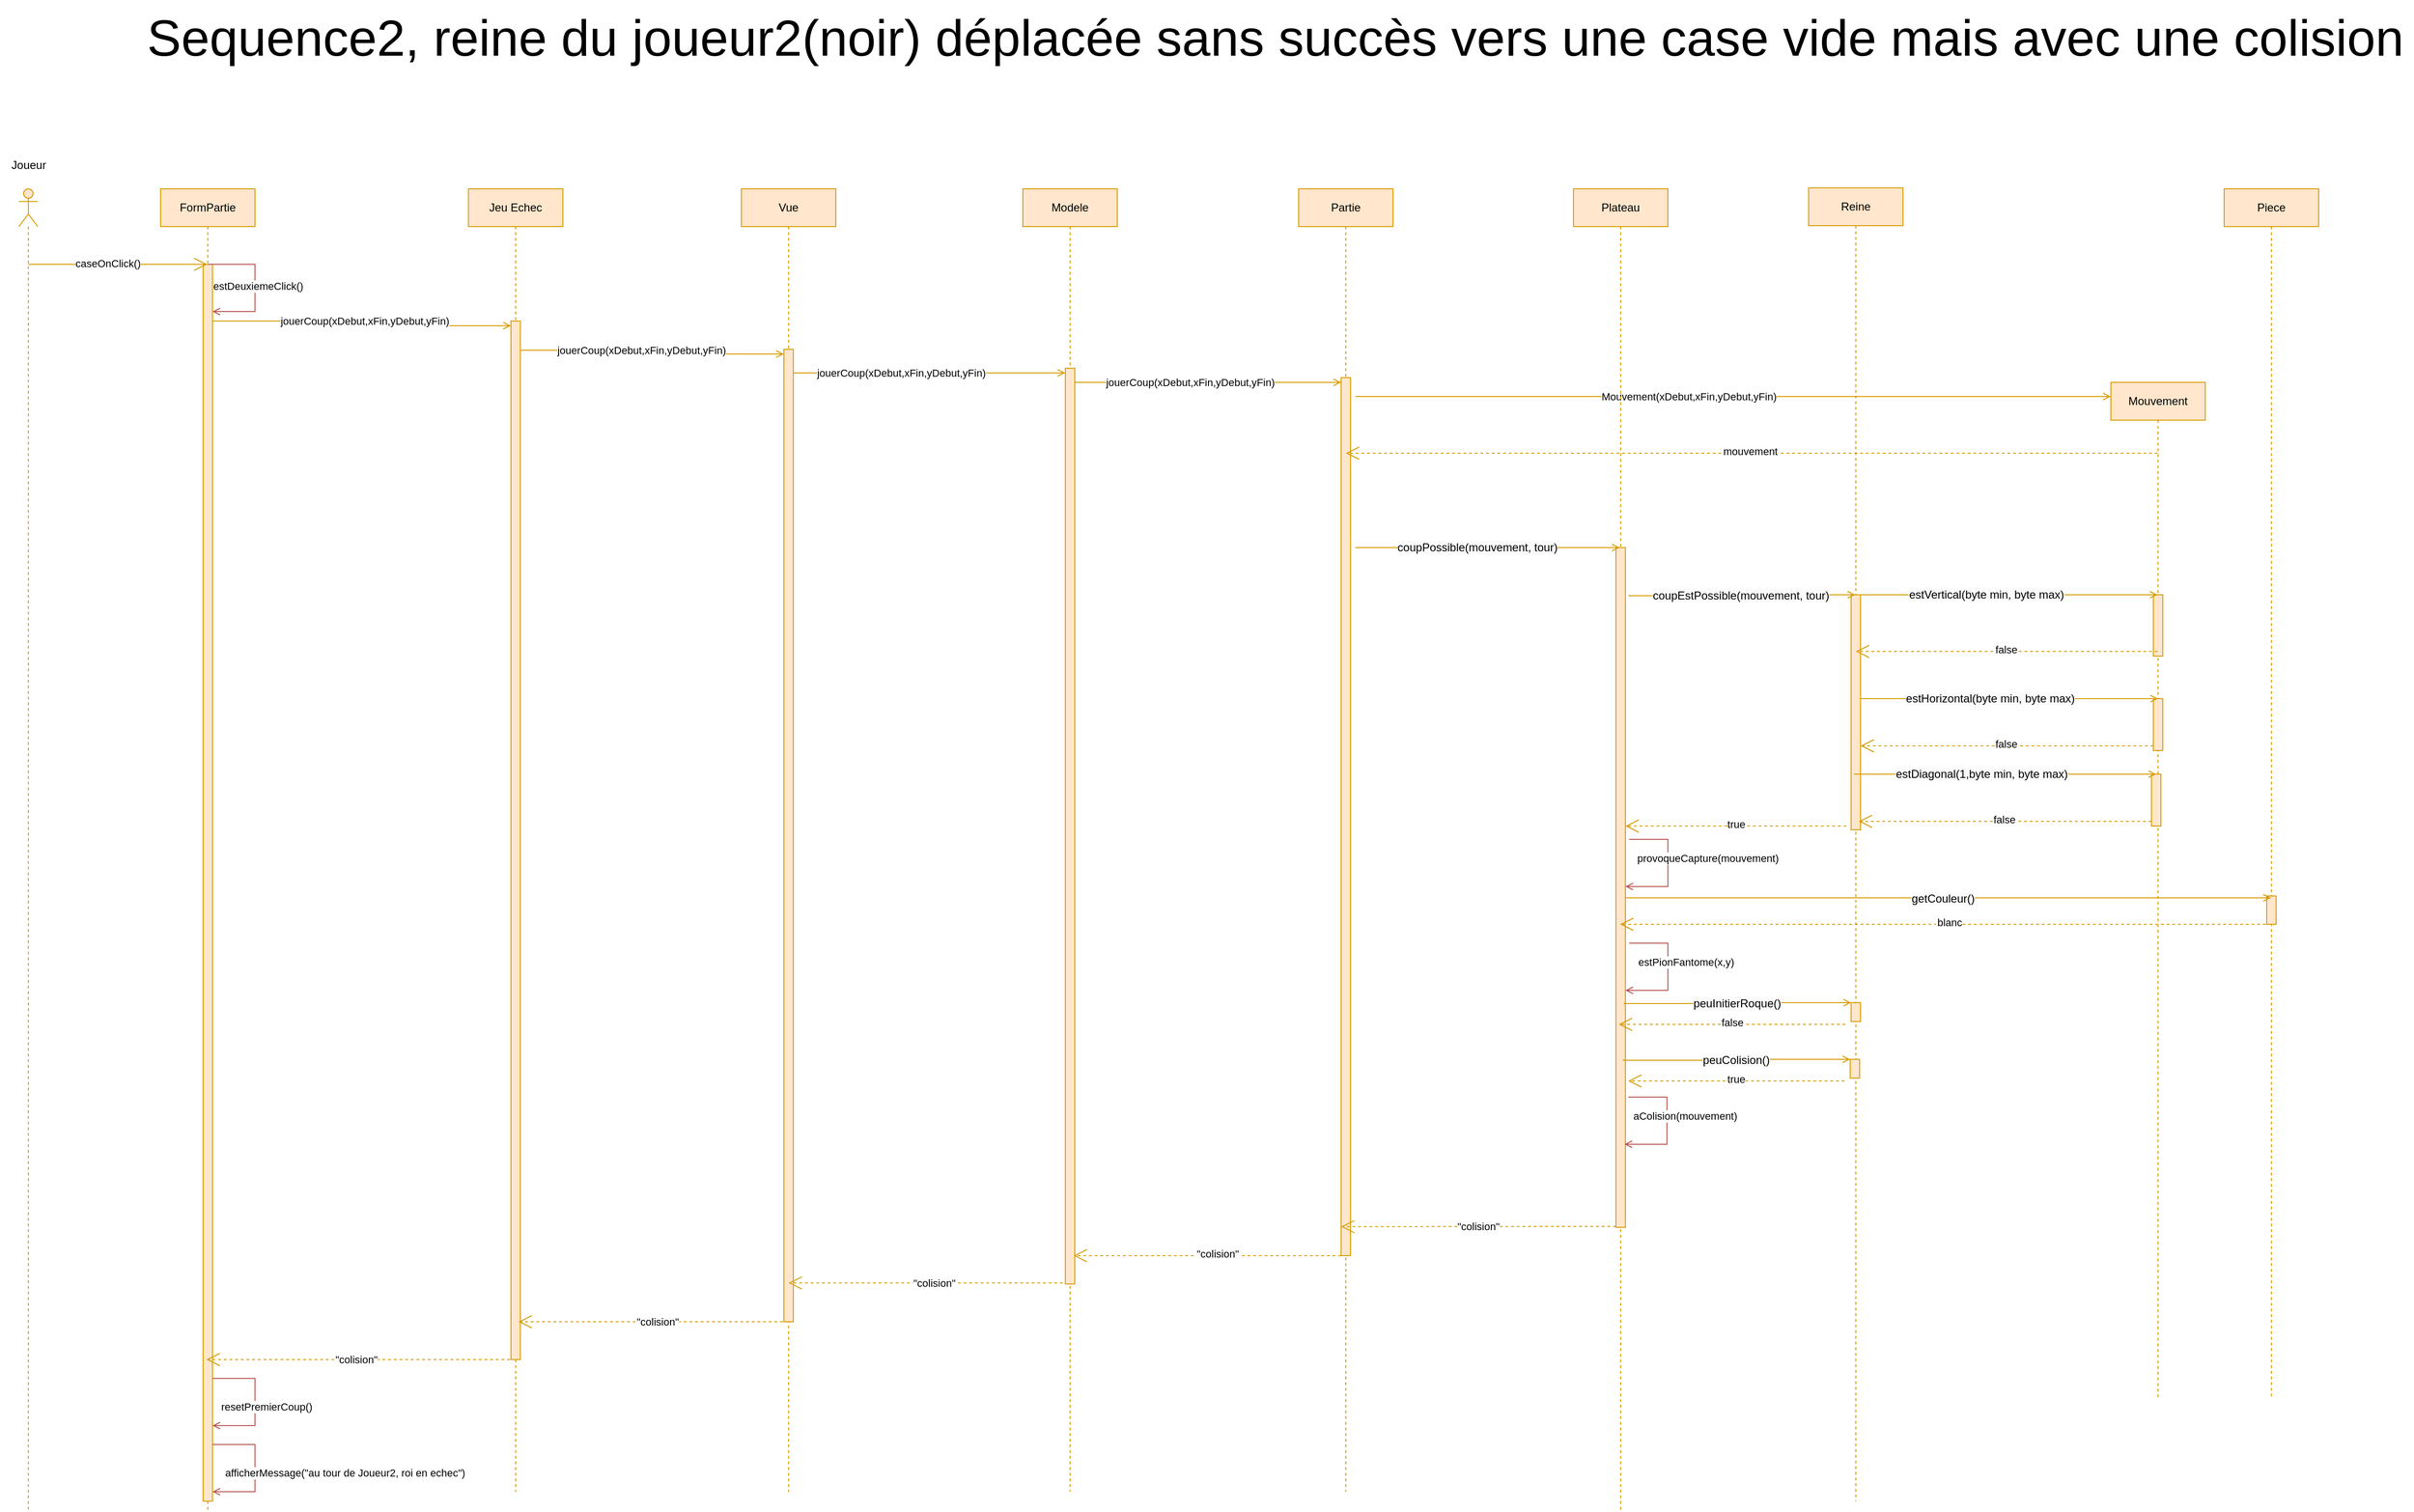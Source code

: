 <mxfile version="26.1.0">
  <diagram name="Page-1" id="2YBvvXClWsGukQMizWep">
    <mxGraphModel dx="5441" dy="1436" grid="1" gridSize="10" guides="1" tooltips="1" connect="1" arrows="1" fold="1" page="1" pageScale="1" pageWidth="850" pageHeight="1100" math="0" shadow="0">
      <root>
        <mxCell id="0" />
        <mxCell id="1" parent="0" />
        <mxCell id="EnhBGTg6p2PJXciGGI0v-1" value="" style="shape=umlLifeline;perimeter=lifelinePerimeter;whiteSpace=wrap;html=1;container=1;dropTarget=0;collapsible=0;recursiveResize=0;outlineConnect=0;portConstraint=eastwest;newEdgeStyle={&quot;curved&quot;:0,&quot;rounded&quot;:0};participant=umlActor;fillColor=#ffe6cc;strokeColor=#d79b00;" vertex="1" parent="1">
          <mxGeometry x="-390" y="2230" width="20" height="1400" as="geometry" />
        </mxCell>
        <mxCell id="EnhBGTg6p2PJXciGGI0v-2" value="Joueur" style="text;html=1;align=center;verticalAlign=middle;resizable=0;points=[];autosize=1;strokeColor=none;fillColor=none;" vertex="1" parent="1">
          <mxGeometry x="-410" y="2190" width="60" height="30" as="geometry" />
        </mxCell>
        <mxCell id="EnhBGTg6p2PJXciGGI0v-3" value="FormPartie" style="shape=umlLifeline;perimeter=lifelinePerimeter;whiteSpace=wrap;html=1;container=1;dropTarget=0;collapsible=0;recursiveResize=0;outlineConnect=0;portConstraint=eastwest;newEdgeStyle={&quot;curved&quot;:0,&quot;rounded&quot;:0};fillColor=#ffe6cc;strokeColor=#d79b00;" vertex="1" parent="1">
          <mxGeometry x="-240" y="2230" width="100" height="1400" as="geometry" />
        </mxCell>
        <mxCell id="EnhBGTg6p2PJXciGGI0v-4" value="" style="html=1;points=[[0,0,0,0,5],[0,1,0,0,-5],[1,0,0,0,5],[1,1,0,0,-5]];perimeter=orthogonalPerimeter;outlineConnect=0;targetShapes=umlLifeline;portConstraint=eastwest;newEdgeStyle={&quot;curved&quot;:0,&quot;rounded&quot;:0};fillColor=#ffe6cc;strokeColor=#d79b00;" vertex="1" parent="EnhBGTg6p2PJXciGGI0v-3">
          <mxGeometry x="45" y="80" width="10" height="1310" as="geometry" />
        </mxCell>
        <mxCell id="EnhBGTg6p2PJXciGGI0v-5" value="" style="endArrow=open;endFill=1;endSize=12;html=1;rounded=0;fillColor=#ffe6cc;strokeColor=#d79b00;" edge="1" parent="1" source="EnhBGTg6p2PJXciGGI0v-1" target="EnhBGTg6p2PJXciGGI0v-3">
          <mxGeometry width="160" relative="1" as="geometry">
            <mxPoint x="-350" y="2360" as="sourcePoint" />
            <mxPoint x="-240" y="2360" as="targetPoint" />
            <Array as="points">
              <mxPoint x="-300" y="2310" />
            </Array>
          </mxGeometry>
        </mxCell>
        <mxCell id="EnhBGTg6p2PJXciGGI0v-6" value="caseOnClick()" style="edgeLabel;html=1;align=center;verticalAlign=middle;resizable=0;points=[];" vertex="1" connectable="0" parent="EnhBGTg6p2PJXciGGI0v-5">
          <mxGeometry x="-0.498" y="1" relative="1" as="geometry">
            <mxPoint x="36" as="offset" />
          </mxGeometry>
        </mxCell>
        <mxCell id="EnhBGTg6p2PJXciGGI0v-7" value="Jeu Echec" style="shape=umlLifeline;perimeter=lifelinePerimeter;whiteSpace=wrap;html=1;container=1;dropTarget=0;collapsible=0;recursiveResize=0;outlineConnect=0;portConstraint=eastwest;newEdgeStyle={&quot;curved&quot;:0,&quot;rounded&quot;:0};fillColor=#ffe6cc;strokeColor=#d79b00;" vertex="1" parent="1">
          <mxGeometry x="86" y="2230" width="100" height="1380" as="geometry" />
        </mxCell>
        <mxCell id="EnhBGTg6p2PJXciGGI0v-8" value="" style="html=1;points=[[0,0,0,0,5],[0,1,0,0,-5],[1,0,0,0,5],[1,1,0,0,-5]];perimeter=orthogonalPerimeter;outlineConnect=0;targetShapes=umlLifeline;portConstraint=eastwest;newEdgeStyle={&quot;curved&quot;:0,&quot;rounded&quot;:0};fillColor=#ffe6cc;strokeColor=#d79b00;" vertex="1" parent="EnhBGTg6p2PJXciGGI0v-7">
          <mxGeometry x="45" y="140" width="10" height="1100" as="geometry" />
        </mxCell>
        <mxCell id="EnhBGTg6p2PJXciGGI0v-9" style="edgeStyle=orthogonalEdgeStyle;rounded=0;orthogonalLoop=1;jettySize=auto;html=1;curved=0;endArrow=open;endFill=0;fillColor=#ffe6cc;strokeColor=#d79b00;entryX=0;entryY=0;entryDx=0;entryDy=5;entryPerimeter=0;" edge="1" parent="1" source="EnhBGTg6p2PJXciGGI0v-4" target="EnhBGTg6p2PJXciGGI0v-8">
          <mxGeometry relative="1" as="geometry">
            <mxPoint x="-93.5" y="2370" as="sourcePoint" />
            <mxPoint x="131" y="2370" as="targetPoint" />
            <Array as="points">
              <mxPoint x="-27" y="2370" />
              <mxPoint x="-27" y="2375" />
            </Array>
          </mxGeometry>
        </mxCell>
        <mxCell id="EnhBGTg6p2PJXciGGI0v-10" value="jouerCoup(xDebut,xFin,yDebut,yFin)" style="edgeLabel;html=1;align=center;verticalAlign=middle;resizable=0;points=[];" vertex="1" connectable="0" parent="EnhBGTg6p2PJXciGGI0v-9">
          <mxGeometry x="-0.518" y="-2" relative="1" as="geometry">
            <mxPoint x="83" y="-2" as="offset" />
          </mxGeometry>
        </mxCell>
        <mxCell id="EnhBGTg6p2PJXciGGI0v-11" value="" style="endArrow=none;endFill=1;endSize=12;html=1;rounded=0;startArrow=open;startFill=0;fillColor=#f8cecc;strokeColor=#b85450;" edge="1" parent="1" source="EnhBGTg6p2PJXciGGI0v-4">
          <mxGeometry width="160" relative="1" as="geometry">
            <mxPoint x="-180" y="2360" as="sourcePoint" />
            <mxPoint x="-190" y="2310" as="targetPoint" />
            <Array as="points">
              <mxPoint x="-140" y="2360" />
              <mxPoint x="-140" y="2310" />
            </Array>
          </mxGeometry>
        </mxCell>
        <mxCell id="EnhBGTg6p2PJXciGGI0v-12" value="estDeuxiemeClick()" style="edgeLabel;html=1;align=center;verticalAlign=middle;resizable=0;points=[];" vertex="1" connectable="0" parent="EnhBGTg6p2PJXciGGI0v-11">
          <mxGeometry x="-0.009" y="-3" relative="1" as="geometry">
            <mxPoint as="offset" />
          </mxGeometry>
        </mxCell>
        <mxCell id="EnhBGTg6p2PJXciGGI0v-13" value="Modele" style="shape=umlLifeline;perimeter=lifelinePerimeter;whiteSpace=wrap;html=1;container=1;dropTarget=0;collapsible=0;recursiveResize=0;outlineConnect=0;portConstraint=eastwest;newEdgeStyle={&quot;curved&quot;:0,&quot;rounded&quot;:0};fillColor=#ffe6cc;strokeColor=#d79b00;" vertex="1" parent="1">
          <mxGeometry x="673" y="2230" width="100" height="1380" as="geometry" />
        </mxCell>
        <mxCell id="EnhBGTg6p2PJXciGGI0v-14" value="" style="html=1;points=[[0,0,0,0,5],[0,1,0,0,-5],[1,0,0,0,5],[1,1,0,0,-5]];perimeter=orthogonalPerimeter;outlineConnect=0;targetShapes=umlLifeline;portConstraint=eastwest;newEdgeStyle={&quot;curved&quot;:0,&quot;rounded&quot;:0};fillColor=#ffe6cc;strokeColor=#d79b00;" vertex="1" parent="EnhBGTg6p2PJXciGGI0v-13">
          <mxGeometry x="45" y="190" width="10" height="970" as="geometry" />
        </mxCell>
        <mxCell id="EnhBGTg6p2PJXciGGI0v-15" style="edgeStyle=orthogonalEdgeStyle;rounded=0;orthogonalLoop=1;jettySize=auto;html=1;curved=0;endArrow=open;endFill=0;fillColor=#ffe6cc;strokeColor=#d79b00;entryX=0;entryY=0;entryDx=0;entryDy=5;entryPerimeter=0;" edge="1" parent="1" source="EnhBGTg6p2PJXciGGI0v-8" target="EnhBGTg6p2PJXciGGI0v-77">
          <mxGeometry relative="1" as="geometry">
            <mxPoint x="205" y="2400" as="sourcePoint" />
            <mxPoint x="415" y="2401" as="targetPoint" />
            <Array as="points">
              <mxPoint x="278" y="2401" />
              <mxPoint x="278" y="2405" />
            </Array>
          </mxGeometry>
        </mxCell>
        <mxCell id="EnhBGTg6p2PJXciGGI0v-16" value="jouerCoup(xDebut,xFin,yDebut,yFin)" style="edgeLabel;html=1;align=center;verticalAlign=middle;resizable=0;points=[];" vertex="1" connectable="0" parent="EnhBGTg6p2PJXciGGI0v-15">
          <mxGeometry x="-0.518" y="-2" relative="1" as="geometry">
            <mxPoint x="60" y="-2" as="offset" />
          </mxGeometry>
        </mxCell>
        <mxCell id="EnhBGTg6p2PJXciGGI0v-17" value="Partie" style="shape=umlLifeline;perimeter=lifelinePerimeter;whiteSpace=wrap;html=1;container=1;dropTarget=0;collapsible=0;recursiveResize=0;outlineConnect=0;portConstraint=eastwest;newEdgeStyle={&quot;curved&quot;:0,&quot;rounded&quot;:0};fillColor=#ffe6cc;strokeColor=#d79b00;" vertex="1" parent="1">
          <mxGeometry x="965" y="2230" width="100" height="1380" as="geometry" />
        </mxCell>
        <mxCell id="EnhBGTg6p2PJXciGGI0v-18" value="" style="html=1;points=[[0,0,0,0,5],[0,1,0,0,-5],[1,0,0,0,5],[1,1,0,0,-5]];perimeter=orthogonalPerimeter;outlineConnect=0;targetShapes=umlLifeline;portConstraint=eastwest;newEdgeStyle={&quot;curved&quot;:0,&quot;rounded&quot;:0};fillColor=#ffe6cc;strokeColor=#d79b00;" vertex="1" parent="EnhBGTg6p2PJXciGGI0v-17">
          <mxGeometry x="45" y="200" width="10" height="930" as="geometry" />
        </mxCell>
        <mxCell id="EnhBGTg6p2PJXciGGI0v-19" style="edgeStyle=orthogonalEdgeStyle;rounded=0;orthogonalLoop=1;jettySize=auto;html=1;curved=0;endArrow=open;endFill=0;fillColor=#ffe6cc;strokeColor=#d79b00;entryX=0;entryY=0;entryDx=0;entryDy=5;entryPerimeter=0;exitX=1;exitY=0;exitDx=0;exitDy=5;exitPerimeter=0;" edge="1" parent="1" source="EnhBGTg6p2PJXciGGI0v-14" target="EnhBGTg6p2PJXciGGI0v-18">
          <mxGeometry relative="1" as="geometry">
            <mxPoint x="780" y="2435" as="sourcePoint" />
            <mxPoint x="1004.5" y="2435" as="targetPoint" />
            <Array as="points">
              <mxPoint x="728" y="2435" />
            </Array>
          </mxGeometry>
        </mxCell>
        <mxCell id="EnhBGTg6p2PJXciGGI0v-20" value="jouerCoup(xDebut,xFin,yDebut,yFin)" style="edgeLabel;html=1;align=center;verticalAlign=middle;resizable=0;points=[];" vertex="1" connectable="0" parent="EnhBGTg6p2PJXciGGI0v-19">
          <mxGeometry x="-0.518" y="-2" relative="1" as="geometry">
            <mxPoint x="61" y="-2" as="offset" />
          </mxGeometry>
        </mxCell>
        <mxCell id="EnhBGTg6p2PJXciGGI0v-21" value="Mouvement" style="shape=umlLifeline;perimeter=lifelinePerimeter;whiteSpace=wrap;html=1;container=1;dropTarget=0;collapsible=0;recursiveResize=0;outlineConnect=0;portConstraint=eastwest;newEdgeStyle={&quot;curved&quot;:0,&quot;rounded&quot;:0};fillColor=#ffe6cc;strokeColor=#d79b00;" vertex="1" parent="1">
          <mxGeometry x="1825" y="2435" width="100" height="1075" as="geometry" />
        </mxCell>
        <mxCell id="EnhBGTg6p2PJXciGGI0v-22" value="" style="html=1;points=[[0,0,0,0,5],[0,1,0,0,-5],[1,0,0,0,5],[1,1,0,0,-5]];perimeter=orthogonalPerimeter;outlineConnect=0;targetShapes=umlLifeline;portConstraint=eastwest;newEdgeStyle={&quot;curved&quot;:0,&quot;rounded&quot;:0};fillColor=#ffe6cc;strokeColor=#d79b00;" vertex="1" parent="EnhBGTg6p2PJXciGGI0v-21">
          <mxGeometry x="45" y="225" width="10" height="65" as="geometry" />
        </mxCell>
        <mxCell id="EnhBGTg6p2PJXciGGI0v-23" value="" style="html=1;points=[[0,0,0,0,5],[0,1,0,0,-5],[1,0,0,0,5],[1,1,0,0,-5]];perimeter=orthogonalPerimeter;outlineConnect=0;targetShapes=umlLifeline;portConstraint=eastwest;newEdgeStyle={&quot;curved&quot;:0,&quot;rounded&quot;:0};fillColor=#ffe6cc;strokeColor=#d79b00;" vertex="1" parent="EnhBGTg6p2PJXciGGI0v-21">
          <mxGeometry x="45" y="335" width="10" height="55" as="geometry" />
        </mxCell>
        <mxCell id="EnhBGTg6p2PJXciGGI0v-25" style="edgeStyle=orthogonalEdgeStyle;rounded=0;orthogonalLoop=1;jettySize=auto;html=1;curved=0;endArrow=open;endFill=0;fillColor=#ffe6cc;strokeColor=#d79b00;" edge="1" parent="1">
          <mxGeometry relative="1" as="geometry">
            <mxPoint x="1025" y="2450" as="sourcePoint" />
            <mxPoint x="1825" y="2450" as="targetPoint" />
            <Array as="points" />
          </mxGeometry>
        </mxCell>
        <mxCell id="EnhBGTg6p2PJXciGGI0v-26" value="Mouvement(xDebut,xFin,yDebut,yFin)" style="edgeLabel;html=1;align=center;verticalAlign=middle;resizable=0;points=[];" vertex="1" connectable="0" parent="EnhBGTg6p2PJXciGGI0v-25">
          <mxGeometry x="-0.518" y="-2" relative="1" as="geometry">
            <mxPoint x="160" y="-2" as="offset" />
          </mxGeometry>
        </mxCell>
        <mxCell id="EnhBGTg6p2PJXciGGI0v-27" value="" style="endArrow=open;endFill=1;endSize=12;html=1;rounded=0;fillColor=#ffe6cc;strokeColor=#d79b00;dashed=1;" edge="1" parent="1" source="EnhBGTg6p2PJXciGGI0v-21" target="EnhBGTg6p2PJXciGGI0v-17">
          <mxGeometry width="160" relative="1" as="geometry">
            <mxPoint x="1295" y="2520" as="sourcePoint" />
            <mxPoint x="1135" y="2520" as="targetPoint" />
            <Array as="points">
              <mxPoint x="1445" y="2510" />
              <mxPoint x="1255" y="2510" />
            </Array>
          </mxGeometry>
        </mxCell>
        <mxCell id="EnhBGTg6p2PJXciGGI0v-28" value="mouvement" style="edgeLabel;html=1;align=center;verticalAlign=middle;resizable=0;points=[];" vertex="1" connectable="0" parent="EnhBGTg6p2PJXciGGI0v-27">
          <mxGeometry x="0.005" y="-2" relative="1" as="geometry">
            <mxPoint as="offset" />
          </mxGeometry>
        </mxCell>
        <mxCell id="EnhBGTg6p2PJXciGGI0v-29" value="Plateau" style="shape=umlLifeline;perimeter=lifelinePerimeter;whiteSpace=wrap;html=1;container=1;dropTarget=0;collapsible=0;recursiveResize=0;outlineConnect=0;portConstraint=eastwest;newEdgeStyle={&quot;curved&quot;:0,&quot;rounded&quot;:0};fillColor=#ffe6cc;strokeColor=#d79b00;" vertex="1" parent="1">
          <mxGeometry x="1256" y="2230" width="100" height="1400" as="geometry" />
        </mxCell>
        <mxCell id="EnhBGTg6p2PJXciGGI0v-30" value="" style="html=1;points=[[0,0,0,0,5],[0,1,0,0,-5],[1,0,0,0,5],[1,1,0,0,-5]];perimeter=orthogonalPerimeter;outlineConnect=0;targetShapes=umlLifeline;portConstraint=eastwest;newEdgeStyle={&quot;curved&quot;:0,&quot;rounded&quot;:0};fillColor=#ffe6cc;strokeColor=#d79b00;" vertex="1" parent="EnhBGTg6p2PJXciGGI0v-29">
          <mxGeometry x="45" y="380" width="10" height="720" as="geometry" />
        </mxCell>
        <mxCell id="EnhBGTg6p2PJXciGGI0v-32" style="edgeStyle=orthogonalEdgeStyle;rounded=0;orthogonalLoop=1;jettySize=auto;html=1;curved=0;endArrow=open;endFill=0;fillColor=#ffe6cc;strokeColor=#d79b00;" edge="1" parent="1">
          <mxGeometry relative="1" as="geometry">
            <mxPoint x="1025" y="2610" as="sourcePoint" />
            <mxPoint x="1305" y="2610" as="targetPoint" />
            <Array as="points" />
          </mxGeometry>
        </mxCell>
        <mxCell id="EnhBGTg6p2PJXciGGI0v-33" value="&lt;span style=&quot;font-size: 12px; text-align: left; text-wrap-mode: wrap; background-color: rgb(251, 251, 251);&quot;&gt;coupPossible(mouvement, tour)&lt;/span&gt;" style="edgeLabel;html=1;align=center;verticalAlign=middle;resizable=0;points=[];" vertex="1" connectable="0" parent="EnhBGTg6p2PJXciGGI0v-32">
          <mxGeometry x="-0.518" y="-2" relative="1" as="geometry">
            <mxPoint x="61" y="-2" as="offset" />
          </mxGeometry>
        </mxCell>
        <mxCell id="EnhBGTg6p2PJXciGGI0v-34" value="" style="endArrow=open;endFill=1;endSize=12;html=1;rounded=0;fillColor=#ffe6cc;strokeColor=#d79b00;dashed=1;entryX=0.5;entryY=0.973;entryDx=0;entryDy=0;entryPerimeter=0;" edge="1" parent="1">
          <mxGeometry width="160" relative="1" as="geometry">
            <mxPoint x="1301" y="3329" as="sourcePoint" />
            <mxPoint x="1010" y="3329.3" as="targetPoint" />
            <Array as="points">
              <mxPoint x="1261" y="3329" />
            </Array>
          </mxGeometry>
        </mxCell>
        <mxCell id="EnhBGTg6p2PJXciGGI0v-35" value="&quot;colision&quot;" style="edgeLabel;html=1;align=center;verticalAlign=middle;resizable=0;points=[];" vertex="1" connectable="0" parent="EnhBGTg6p2PJXciGGI0v-34">
          <mxGeometry x="0.005" y="-2" relative="1" as="geometry">
            <mxPoint y="2" as="offset" />
          </mxGeometry>
        </mxCell>
        <mxCell id="EnhBGTg6p2PJXciGGI0v-36" value="Reine" style="shape=umlLifeline;perimeter=lifelinePerimeter;whiteSpace=wrap;html=1;container=1;dropTarget=0;collapsible=0;recursiveResize=0;outlineConnect=0;portConstraint=eastwest;newEdgeStyle={&quot;curved&quot;:0,&quot;rounded&quot;:0};fillColor=#ffe6cc;strokeColor=#d79b00;" vertex="1" parent="1">
          <mxGeometry x="1505" y="2229" width="100" height="1391" as="geometry" />
        </mxCell>
        <mxCell id="EnhBGTg6p2PJXciGGI0v-37" value="" style="html=1;points=[[0,0,0,0,5],[0,1,0,0,-5],[1,0,0,0,5],[1,1,0,0,-5]];perimeter=orthogonalPerimeter;outlineConnect=0;targetShapes=umlLifeline;portConstraint=eastwest;newEdgeStyle={&quot;curved&quot;:0,&quot;rounded&quot;:0};fillColor=#ffe6cc;strokeColor=#d79b00;" vertex="1" parent="EnhBGTg6p2PJXciGGI0v-36">
          <mxGeometry x="45" y="431" width="10" height="249" as="geometry" />
        </mxCell>
        <mxCell id="EnhBGTg6p2PJXciGGI0v-38" value="" style="html=1;points=[[0,0,0,0,5],[0,1,0,0,-5],[1,0,0,0,5],[1,1,0,0,-5]];perimeter=orthogonalPerimeter;outlineConnect=0;targetShapes=umlLifeline;portConstraint=eastwest;newEdgeStyle={&quot;curved&quot;:0,&quot;rounded&quot;:0};fillColor=#ffe6cc;strokeColor=#d79b00;" vertex="1" parent="EnhBGTg6p2PJXciGGI0v-36">
          <mxGeometry x="44" y="923" width="10" height="20" as="geometry" />
        </mxCell>
        <mxCell id="EnhBGTg6p2PJXciGGI0v-40" style="edgeStyle=orthogonalEdgeStyle;rounded=0;orthogonalLoop=1;jettySize=auto;html=1;curved=0;endArrow=open;endFill=0;fillColor=#ffe6cc;strokeColor=#d79b00;" edge="1" parent="EnhBGTg6p2PJXciGGI0v-36">
          <mxGeometry relative="1" as="geometry">
            <mxPoint x="-196" y="923" as="sourcePoint" />
            <mxPoint x="44" y="923" as="targetPoint" />
            <Array as="points">
              <mxPoint x="-196" y="924" />
              <mxPoint x="-100" y="924" />
              <mxPoint x="-100" y="923" />
            </Array>
          </mxGeometry>
        </mxCell>
        <mxCell id="EnhBGTg6p2PJXciGGI0v-41" value="&lt;span style=&quot;font-size: 12px; text-align: left; text-wrap-mode: wrap; background-color: rgb(251, 251, 251);&quot;&gt;peuColision()&lt;/span&gt;" style="edgeLabel;html=1;align=center;verticalAlign=middle;resizable=0;points=[];" vertex="1" connectable="0" parent="EnhBGTg6p2PJXciGGI0v-40">
          <mxGeometry x="-0.518" y="-2" relative="1" as="geometry">
            <mxPoint x="61" y="-2" as="offset" />
          </mxGeometry>
        </mxCell>
        <mxCell id="EnhBGTg6p2PJXciGGI0v-42" value="" style="endArrow=open;endFill=1;endSize=12;html=1;rounded=0;fillColor=#ffe6cc;strokeColor=#d79b00;dashed=1;exitX=0;exitY=1;exitDx=0;exitDy=-5;exitPerimeter=0;" edge="1" parent="EnhBGTg6p2PJXciGGI0v-36">
          <mxGeometry width="160" relative="1" as="geometry">
            <mxPoint x="38" y="946" as="sourcePoint" />
            <mxPoint x="-191" y="946" as="targetPoint" />
            <Array as="points">
              <mxPoint x="-67" y="946" />
            </Array>
          </mxGeometry>
        </mxCell>
        <mxCell id="EnhBGTg6p2PJXciGGI0v-43" value="true" style="edgeLabel;html=1;align=center;verticalAlign=middle;resizable=0;points=[];" vertex="1" connectable="0" parent="EnhBGTg6p2PJXciGGI0v-42">
          <mxGeometry x="0.005" y="-2" relative="1" as="geometry">
            <mxPoint as="offset" />
          </mxGeometry>
        </mxCell>
        <mxCell id="EnhBGTg6p2PJXciGGI0v-44" value="" style="endArrow=none;endFill=1;endSize=12;html=1;rounded=0;startArrow=open;startFill=0;fillColor=#f8cecc;strokeColor=#b85450;" edge="1" parent="EnhBGTg6p2PJXciGGI0v-36">
          <mxGeometry width="160" relative="1" as="geometry">
            <mxPoint x="-195" y="1013" as="sourcePoint" />
            <mxPoint x="-191" y="963" as="targetPoint" />
            <Array as="points">
              <mxPoint x="-150" y="1013" />
              <mxPoint x="-150" y="963" />
            </Array>
          </mxGeometry>
        </mxCell>
        <mxCell id="EnhBGTg6p2PJXciGGI0v-45" value="aColision(mouvement)" style="edgeLabel;html=1;align=center;verticalAlign=middle;resizable=0;points=[];" vertex="1" connectable="0" parent="EnhBGTg6p2PJXciGGI0v-44">
          <mxGeometry x="-0.009" y="-3" relative="1" as="geometry">
            <mxPoint x="16" y="-8" as="offset" />
          </mxGeometry>
        </mxCell>
        <mxCell id="EnhBGTg6p2PJXciGGI0v-54" value="" style="html=1;points=[[0,0,0,0,5],[0,1,0,0,-5],[1,0,0,0,5],[1,1,0,0,-5]];perimeter=orthogonalPerimeter;outlineConnect=0;targetShapes=umlLifeline;portConstraint=eastwest;newEdgeStyle={&quot;curved&quot;:0,&quot;rounded&quot;:0};fillColor=#ffe6cc;strokeColor=#d79b00;" vertex="1" parent="EnhBGTg6p2PJXciGGI0v-36">
          <mxGeometry x="45" y="863" width="10" height="20" as="geometry" />
        </mxCell>
        <mxCell id="EnhBGTg6p2PJXciGGI0v-55" style="edgeStyle=orthogonalEdgeStyle;rounded=0;orthogonalLoop=1;jettySize=auto;html=1;curved=0;endArrow=open;endFill=0;fillColor=#ffe6cc;strokeColor=#d79b00;" edge="1" parent="EnhBGTg6p2PJXciGGI0v-36">
          <mxGeometry relative="1" as="geometry">
            <mxPoint x="-195" y="863" as="sourcePoint" />
            <mxPoint x="45" y="863" as="targetPoint" />
            <Array as="points">
              <mxPoint x="-195" y="864" />
              <mxPoint x="-99" y="864" />
              <mxPoint x="-99" y="863" />
            </Array>
          </mxGeometry>
        </mxCell>
        <mxCell id="EnhBGTg6p2PJXciGGI0v-56" value="&lt;span style=&quot;font-size: 12px; text-align: left; text-wrap-mode: wrap; background-color: rgb(251, 251, 251);&quot;&gt;peuInitierRoque()&lt;/span&gt;" style="edgeLabel;html=1;align=center;verticalAlign=middle;resizable=0;points=[];" vertex="1" connectable="0" parent="EnhBGTg6p2PJXciGGI0v-55">
          <mxGeometry x="-0.518" y="-2" relative="1" as="geometry">
            <mxPoint x="61" y="-2" as="offset" />
          </mxGeometry>
        </mxCell>
        <mxCell id="EnhBGTg6p2PJXciGGI0v-57" value="" style="endArrow=open;endFill=1;endSize=12;html=1;rounded=0;fillColor=#ffe6cc;strokeColor=#d79b00;dashed=1;exitX=0;exitY=1;exitDx=0;exitDy=-5;exitPerimeter=0;" edge="1" parent="EnhBGTg6p2PJXciGGI0v-36">
          <mxGeometry width="160" relative="1" as="geometry">
            <mxPoint x="39" y="886" as="sourcePoint" />
            <mxPoint x="-201" y="886" as="targetPoint" />
            <Array as="points" />
          </mxGeometry>
        </mxCell>
        <mxCell id="EnhBGTg6p2PJXciGGI0v-58" value="false" style="edgeLabel;html=1;align=center;verticalAlign=middle;resizable=0;points=[];" vertex="1" connectable="0" parent="EnhBGTg6p2PJXciGGI0v-57">
          <mxGeometry x="0.005" y="-2" relative="1" as="geometry">
            <mxPoint as="offset" />
          </mxGeometry>
        </mxCell>
        <mxCell id="EnhBGTg6p2PJXciGGI0v-62" style="edgeStyle=orthogonalEdgeStyle;rounded=0;orthogonalLoop=1;jettySize=auto;html=1;curved=0;endArrow=open;endFill=0;fillColor=#ffe6cc;strokeColor=#d79b00;" edge="1" parent="1" target="EnhBGTg6p2PJXciGGI0v-36">
          <mxGeometry relative="1" as="geometry">
            <mxPoint x="1315" y="2660" as="sourcePoint" />
            <mxPoint x="1475" y="2670" as="targetPoint" />
            <Array as="points">
              <mxPoint x="1315" y="2661" />
              <mxPoint x="1411" y="2661" />
              <mxPoint x="1411" y="2660" />
            </Array>
          </mxGeometry>
        </mxCell>
        <mxCell id="EnhBGTg6p2PJXciGGI0v-63" value="&lt;span style=&quot;font-size: 12px; text-align: left; text-wrap-mode: wrap; background-color: rgb(251, 251, 251);&quot;&gt;coupEstPossible(mouvement, tour)&lt;/span&gt;" style="edgeLabel;html=1;align=center;verticalAlign=middle;resizable=0;points=[];" vertex="1" connectable="0" parent="EnhBGTg6p2PJXciGGI0v-62">
          <mxGeometry x="-0.518" y="-2" relative="1" as="geometry">
            <mxPoint x="61" y="-2" as="offset" />
          </mxGeometry>
        </mxCell>
        <mxCell id="EnhBGTg6p2PJXciGGI0v-64" style="edgeStyle=orthogonalEdgeStyle;rounded=0;orthogonalLoop=1;jettySize=auto;html=1;curved=0;endArrow=open;endFill=0;fillColor=#ffe6cc;strokeColor=#d79b00;" edge="1" parent="1" target="EnhBGTg6p2PJXciGGI0v-21">
          <mxGeometry relative="1" as="geometry">
            <mxPoint x="1555" y="2660" as="sourcePoint" />
            <mxPoint x="1795" y="2660" as="targetPoint" />
            <Array as="points">
              <mxPoint x="1595" y="2660" />
              <mxPoint x="1595" y="2660" />
            </Array>
          </mxGeometry>
        </mxCell>
        <mxCell id="EnhBGTg6p2PJXciGGI0v-65" value="&lt;span style=&quot;font-size: 12px; text-align: left; text-wrap-mode: wrap; background-color: rgb(251, 251, 251);&quot;&gt;estVertical(byte min, byte max)&lt;/span&gt;" style="edgeLabel;html=1;align=center;verticalAlign=middle;resizable=0;points=[];" vertex="1" connectable="0" parent="EnhBGTg6p2PJXciGGI0v-64">
          <mxGeometry x="-0.518" y="-2" relative="1" as="geometry">
            <mxPoint x="61" y="-2" as="offset" />
          </mxGeometry>
        </mxCell>
        <mxCell id="EnhBGTg6p2PJXciGGI0v-66" value="" style="endArrow=open;endFill=1;endSize=12;html=1;rounded=0;fillColor=#ffe6cc;strokeColor=#d79b00;dashed=1;" edge="1" parent="1" source="EnhBGTg6p2PJXciGGI0v-21">
          <mxGeometry width="160" relative="1" as="geometry">
            <mxPoint x="1835" y="2720" as="sourcePoint" />
            <mxPoint x="1555" y="2720" as="targetPoint" />
            <Array as="points">
              <mxPoint x="1795" y="2720" />
            </Array>
          </mxGeometry>
        </mxCell>
        <mxCell id="EnhBGTg6p2PJXciGGI0v-67" value="false" style="edgeLabel;html=1;align=center;verticalAlign=middle;resizable=0;points=[];" vertex="1" connectable="0" parent="EnhBGTg6p2PJXciGGI0v-66">
          <mxGeometry x="0.005" y="-2" relative="1" as="geometry">
            <mxPoint as="offset" />
          </mxGeometry>
        </mxCell>
        <mxCell id="EnhBGTg6p2PJXciGGI0v-68" style="edgeStyle=orthogonalEdgeStyle;rounded=0;orthogonalLoop=1;jettySize=auto;html=1;curved=0;endArrow=open;endFill=0;fillColor=#ffe6cc;strokeColor=#d79b00;" edge="1" parent="1" source="EnhBGTg6p2PJXciGGI0v-37">
          <mxGeometry relative="1" as="geometry">
            <mxPoint x="1565" y="2760" as="sourcePoint" />
            <mxPoint x="1875" y="2770" as="targetPoint" />
            <Array as="points">
              <mxPoint x="1555" y="2770" />
            </Array>
          </mxGeometry>
        </mxCell>
        <mxCell id="EnhBGTg6p2PJXciGGI0v-69" value="&lt;span style=&quot;font-size: 12px; text-align: left; text-wrap-mode: wrap; background-color: rgb(251, 251, 251);&quot;&gt;estHorizontal(byte min, byte max)&lt;/span&gt;" style="edgeLabel;html=1;align=center;verticalAlign=middle;resizable=0;points=[];" vertex="1" connectable="0" parent="EnhBGTg6p2PJXciGGI0v-68">
          <mxGeometry x="-0.518" y="-2" relative="1" as="geometry">
            <mxPoint x="61" y="-2" as="offset" />
          </mxGeometry>
        </mxCell>
        <mxCell id="EnhBGTg6p2PJXciGGI0v-70" value="" style="endArrow=open;endFill=1;endSize=12;html=1;rounded=0;fillColor=#ffe6cc;strokeColor=#d79b00;dashed=1;exitX=0;exitY=1;exitDx=0;exitDy=-5;exitPerimeter=0;" edge="1" parent="1" source="EnhBGTg6p2PJXciGGI0v-23" target="EnhBGTg6p2PJXciGGI0v-37">
          <mxGeometry width="160" relative="1" as="geometry">
            <mxPoint x="1845" y="2820" as="sourcePoint" />
            <mxPoint x="1565" y="2820" as="targetPoint" />
            <Array as="points">
              <mxPoint x="1765" y="2820" />
            </Array>
          </mxGeometry>
        </mxCell>
        <mxCell id="EnhBGTg6p2PJXciGGI0v-71" value="false" style="edgeLabel;html=1;align=center;verticalAlign=middle;resizable=0;points=[];" vertex="1" connectable="0" parent="EnhBGTg6p2PJXciGGI0v-70">
          <mxGeometry x="0.005" y="-2" relative="1" as="geometry">
            <mxPoint as="offset" />
          </mxGeometry>
        </mxCell>
        <mxCell id="EnhBGTg6p2PJXciGGI0v-72" value="" style="endArrow=open;endFill=1;endSize=12;html=1;rounded=0;fillColor=#ffe6cc;strokeColor=#d79b00;dashed=1;exitX=0;exitY=1;exitDx=0;exitDy=-5;exitPerimeter=0;" edge="1" parent="1">
          <mxGeometry width="160" relative="1" as="geometry">
            <mxPoint x="1545" y="2905" as="sourcePoint" />
            <mxPoint x="1311" y="2905" as="targetPoint" />
            <Array as="points">
              <mxPoint x="1440" y="2905" />
            </Array>
          </mxGeometry>
        </mxCell>
        <mxCell id="EnhBGTg6p2PJXciGGI0v-73" value="true" style="edgeLabel;html=1;align=center;verticalAlign=middle;resizable=0;points=[];" vertex="1" connectable="0" parent="EnhBGTg6p2PJXciGGI0v-72">
          <mxGeometry x="0.005" y="-2" relative="1" as="geometry">
            <mxPoint as="offset" />
          </mxGeometry>
        </mxCell>
        <mxCell id="EnhBGTg6p2PJXciGGI0v-74" value="" style="endArrow=open;endFill=1;endSize=12;html=1;rounded=0;fillColor=#ffe6cc;strokeColor=#d79b00;dashed=1;" edge="1" parent="1">
          <mxGeometry width="160" relative="1" as="geometry">
            <mxPoint x="1010" y="3360" as="sourcePoint" />
            <mxPoint x="726.667" y="3360" as="targetPoint" />
            <Array as="points">
              <mxPoint x="970" y="3360" />
            </Array>
          </mxGeometry>
        </mxCell>
        <mxCell id="EnhBGTg6p2PJXciGGI0v-75" value="&quot;colision&quot;" style="edgeLabel;html=1;align=center;verticalAlign=middle;resizable=0;points=[];" vertex="1" connectable="0" parent="EnhBGTg6p2PJXciGGI0v-74">
          <mxGeometry x="0.005" y="-2" relative="1" as="geometry">
            <mxPoint x="11" as="offset" />
          </mxGeometry>
        </mxCell>
        <mxCell id="EnhBGTg6p2PJXciGGI0v-76" value="Vue" style="shape=umlLifeline;perimeter=lifelinePerimeter;whiteSpace=wrap;html=1;container=1;dropTarget=0;collapsible=0;recursiveResize=0;outlineConnect=0;portConstraint=eastwest;newEdgeStyle={&quot;curved&quot;:0,&quot;rounded&quot;:0};fillColor=#ffe6cc;strokeColor=#d79b00;" vertex="1" parent="1">
          <mxGeometry x="375" y="2230" width="100" height="1380" as="geometry" />
        </mxCell>
        <mxCell id="EnhBGTg6p2PJXciGGI0v-77" value="" style="html=1;points=[[0,0,0,0,5],[0,1,0,0,-5],[1,0,0,0,5],[1,1,0,0,-5]];perimeter=orthogonalPerimeter;outlineConnect=0;targetShapes=umlLifeline;portConstraint=eastwest;newEdgeStyle={&quot;curved&quot;:0,&quot;rounded&quot;:0};fillColor=#ffe6cc;strokeColor=#d79b00;" vertex="1" parent="EnhBGTg6p2PJXciGGI0v-76">
          <mxGeometry x="45" y="170" width="10" height="1030" as="geometry" />
        </mxCell>
        <mxCell id="EnhBGTg6p2PJXciGGI0v-78" style="edgeStyle=orthogonalEdgeStyle;rounded=0;orthogonalLoop=1;jettySize=auto;html=1;curved=0;endArrow=open;endFill=0;fillColor=#ffe6cc;strokeColor=#d79b00;exitX=1;exitY=0;exitDx=0;exitDy=5;exitPerimeter=0;entryX=0;entryY=0;entryDx=0;entryDy=5;entryPerimeter=0;" edge="1" parent="1" source="EnhBGTg6p2PJXciGGI0v-77" target="EnhBGTg6p2PJXciGGI0v-14">
          <mxGeometry relative="1" as="geometry">
            <mxPoint x="503" y="2420" as="sourcePoint" />
            <mxPoint x="713" y="2421" as="targetPoint" />
            <Array as="points">
              <mxPoint x="430" y="2425" />
            </Array>
          </mxGeometry>
        </mxCell>
        <mxCell id="EnhBGTg6p2PJXciGGI0v-79" value="jouerCoup(xDebut,xFin,yDebut,yFin)" style="edgeLabel;html=1;align=center;verticalAlign=middle;resizable=0;points=[];" vertex="1" connectable="0" parent="EnhBGTg6p2PJXciGGI0v-78">
          <mxGeometry x="-0.518" y="-2" relative="1" as="geometry">
            <mxPoint x="60" y="-2" as="offset" />
          </mxGeometry>
        </mxCell>
        <mxCell id="EnhBGTg6p2PJXciGGI0v-80" value="" style="endArrow=open;endFill=1;endSize=12;html=1;rounded=0;fillColor=#ffe6cc;strokeColor=#d79b00;dashed=1;" edge="1" parent="1">
          <mxGeometry width="160" relative="1" as="geometry">
            <mxPoint x="715.33" y="3388.89" as="sourcePoint" />
            <mxPoint x="424.997" y="3388.89" as="targetPoint" />
            <Array as="points">
              <mxPoint x="675.33" y="3388.89" />
            </Array>
          </mxGeometry>
        </mxCell>
        <mxCell id="EnhBGTg6p2PJXciGGI0v-81" value="&quot;colision&quot;" style="edgeLabel;html=1;align=center;verticalAlign=middle;resizable=0;points=[];" vertex="1" connectable="0" parent="EnhBGTg6p2PJXciGGI0v-80">
          <mxGeometry x="0.005" y="-2" relative="1" as="geometry">
            <mxPoint x="9" y="2" as="offset" />
          </mxGeometry>
        </mxCell>
        <mxCell id="EnhBGTg6p2PJXciGGI0v-84" value="" style="endArrow=open;endFill=1;endSize=12;html=1;rounded=0;fillColor=#ffe6cc;strokeColor=#d79b00;dashed=1;" edge="1" parent="1">
          <mxGeometry width="160" relative="1" as="geometry">
            <mxPoint x="424.97" y="3430" as="sourcePoint" />
            <mxPoint x="139.005" y="3430" as="targetPoint" />
            <Array as="points">
              <mxPoint x="384.97" y="3430" />
            </Array>
          </mxGeometry>
        </mxCell>
        <mxCell id="EnhBGTg6p2PJXciGGI0v-85" value="&quot;colision&quot;" style="edgeLabel;html=1;align=center;verticalAlign=middle;resizable=0;points=[];" vertex="1" connectable="0" parent="EnhBGTg6p2PJXciGGI0v-84">
          <mxGeometry x="0.005" y="-2" relative="1" as="geometry">
            <mxPoint x="4" y="2" as="offset" />
          </mxGeometry>
        </mxCell>
        <mxCell id="EnhBGTg6p2PJXciGGI0v-86" value="" style="endArrow=open;endFill=1;endSize=12;html=1;rounded=0;fillColor=#ffe6cc;strokeColor=#d79b00;dashed=1;" edge="1" parent="1">
          <mxGeometry width="160" relative="1" as="geometry">
            <mxPoint x="130" y="3470" as="sourcePoint" />
            <mxPoint x="-191.333" y="3470" as="targetPoint" />
            <Array as="points">
              <mxPoint x="82" y="3470" />
            </Array>
          </mxGeometry>
        </mxCell>
        <mxCell id="EnhBGTg6p2PJXciGGI0v-87" value="&quot;colision&quot;" style="edgeLabel;html=1;align=center;verticalAlign=middle;resizable=0;points=[];" vertex="1" connectable="0" parent="EnhBGTg6p2PJXciGGI0v-86">
          <mxGeometry x="0.005" y="-2" relative="1" as="geometry">
            <mxPoint x="-2" y="2" as="offset" />
          </mxGeometry>
        </mxCell>
        <mxCell id="EnhBGTg6p2PJXciGGI0v-90" value="" style="endArrow=none;endFill=1;endSize=12;html=1;rounded=0;startArrow=open;startFill=0;fillColor=#f8cecc;strokeColor=#b85450;" edge="1" parent="1">
          <mxGeometry width="160" relative="1" as="geometry">
            <mxPoint x="-185" y="3540" as="sourcePoint" />
            <mxPoint x="-185" y="3490" as="targetPoint" />
            <Array as="points">
              <mxPoint x="-140" y="3540" />
              <mxPoint x="-140" y="3490" />
            </Array>
          </mxGeometry>
        </mxCell>
        <mxCell id="EnhBGTg6p2PJXciGGI0v-91" value="resetPremierCoup()" style="edgeLabel;html=1;align=center;verticalAlign=middle;resizable=0;points=[];" vertex="1" connectable="0" parent="EnhBGTg6p2PJXciGGI0v-90">
          <mxGeometry x="-0.009" y="-3" relative="1" as="geometry">
            <mxPoint x="9" y="4" as="offset" />
          </mxGeometry>
        </mxCell>
        <mxCell id="EnhBGTg6p2PJXciGGI0v-92" value="&lt;div&gt;&lt;font&gt;Sequence2, reine du joueur2(noir) déplacée&lt;/font&gt;&lt;font&gt;&amp;nbsp;sans succès vers une case vide mais avec une colision&lt;/font&gt;&lt;/div&gt;" style="text;html=1;align=center;verticalAlign=middle;resizable=0;points=[];autosize=1;strokeColor=none;fillColor=none;fontSize=54;" vertex="1" parent="1">
          <mxGeometry x="-265" y="2030" width="2410" height="80" as="geometry" />
        </mxCell>
        <mxCell id="EnhBGTg6p2PJXciGGI0v-93" value="" style="endArrow=none;endFill=1;endSize=12;html=1;rounded=0;startArrow=open;startFill=0;fillColor=#f8cecc;strokeColor=#b85450;" edge="1" parent="1">
          <mxGeometry width="160" relative="1" as="geometry">
            <mxPoint x="1311" y="2969" as="sourcePoint" />
            <mxPoint x="1315" y="2919" as="targetPoint" />
            <Array as="points">
              <mxPoint x="1356" y="2969" />
              <mxPoint x="1356" y="2919" />
            </Array>
          </mxGeometry>
        </mxCell>
        <mxCell id="EnhBGTg6p2PJXciGGI0v-94" value="provoqueCapture(mouvement)" style="edgeLabel;html=1;align=center;verticalAlign=middle;resizable=0;points=[];" vertex="1" connectable="0" parent="EnhBGTg6p2PJXciGGI0v-93">
          <mxGeometry x="-0.009" y="-3" relative="1" as="geometry">
            <mxPoint x="39" y="-8" as="offset" />
          </mxGeometry>
        </mxCell>
        <mxCell id="EnhBGTg6p2PJXciGGI0v-95" value="" style="endArrow=none;endFill=1;endSize=12;html=1;rounded=0;startArrow=open;startFill=0;fillColor=#f8cecc;strokeColor=#b85450;" edge="1" parent="1">
          <mxGeometry width="160" relative="1" as="geometry">
            <mxPoint x="1311" y="3079" as="sourcePoint" />
            <mxPoint x="1315" y="3029" as="targetPoint" />
            <Array as="points">
              <mxPoint x="1356" y="3079" />
              <mxPoint x="1356" y="3029" />
            </Array>
          </mxGeometry>
        </mxCell>
        <mxCell id="EnhBGTg6p2PJXciGGI0v-96" value="estPionFantome(x,y)" style="edgeLabel;html=1;align=center;verticalAlign=middle;resizable=0;points=[];" vertex="1" connectable="0" parent="EnhBGTg6p2PJXciGGI0v-95">
          <mxGeometry x="-0.009" y="-3" relative="1" as="geometry">
            <mxPoint x="16" y="-8" as="offset" />
          </mxGeometry>
        </mxCell>
        <mxCell id="EnhBGTg6p2PJXciGGI0v-102" value="Piece" style="shape=umlLifeline;perimeter=lifelinePerimeter;whiteSpace=wrap;html=1;container=1;dropTarget=0;collapsible=0;recursiveResize=0;outlineConnect=0;portConstraint=eastwest;newEdgeStyle={&quot;curved&quot;:0,&quot;rounded&quot;:0};fillColor=#ffe6cc;strokeColor=#d79b00;" vertex="1" parent="1">
          <mxGeometry x="1945" y="2230" width="100" height="1280" as="geometry" />
        </mxCell>
        <mxCell id="EnhBGTg6p2PJXciGGI0v-103" value="" style="html=1;points=[[0,0,0,0,5],[0,1,0,0,-5],[1,0,0,0,5],[1,1,0,0,-5]];perimeter=orthogonalPerimeter;outlineConnect=0;targetShapes=umlLifeline;portConstraint=eastwest;newEdgeStyle={&quot;curved&quot;:0,&quot;rounded&quot;:0};fillColor=#ffe6cc;strokeColor=#d79b00;" vertex="1" parent="EnhBGTg6p2PJXciGGI0v-102">
          <mxGeometry x="45" y="749" width="10" height="30" as="geometry" />
        </mxCell>
        <mxCell id="EnhBGTg6p2PJXciGGI0v-104" style="edgeStyle=orthogonalEdgeStyle;rounded=0;orthogonalLoop=1;jettySize=auto;html=1;curved=0;endArrow=open;endFill=0;fillColor=#ffe6cc;strokeColor=#d79b00;" edge="1" parent="1">
          <mxGeometry relative="1" as="geometry">
            <mxPoint x="1311" y="2981" as="sourcePoint" />
            <mxPoint x="1994.5" y="2981" as="targetPoint" />
            <Array as="points">
              <mxPoint x="1365" y="2981" />
              <mxPoint x="1365" y="2981" />
            </Array>
          </mxGeometry>
        </mxCell>
        <mxCell id="EnhBGTg6p2PJXciGGI0v-105" value="&lt;span style=&quot;font-size: 12px; text-align: left; text-wrap-mode: wrap; background-color: rgb(251, 251, 251);&quot;&gt;getCouleur()&lt;/span&gt;" style="edgeLabel;html=1;align=center;verticalAlign=middle;resizable=0;points=[];" vertex="1" connectable="0" parent="EnhBGTg6p2PJXciGGI0v-104">
          <mxGeometry x="-0.518" y="-2" relative="1" as="geometry">
            <mxPoint x="171" y="-1" as="offset" />
          </mxGeometry>
        </mxCell>
        <mxCell id="EnhBGTg6p2PJXciGGI0v-106" value="" style="endArrow=open;endFill=1;endSize=12;html=1;rounded=0;fillColor=#ffe6cc;strokeColor=#d79b00;dashed=1;exitX=0;exitY=1;exitDx=0;exitDy=-5;exitPerimeter=0;" edge="1" parent="1">
          <mxGeometry width="160" relative="1" as="geometry">
            <mxPoint x="1995" y="3009" as="sourcePoint" />
            <mxPoint x="1305.389" y="3009" as="targetPoint" />
            <Array as="points" />
          </mxGeometry>
        </mxCell>
        <mxCell id="EnhBGTg6p2PJXciGGI0v-107" value="noir" style="edgeLabel;html=1;align=center;verticalAlign=middle;resizable=0;points=[];" vertex="1" connectable="0" parent="EnhBGTg6p2PJXciGGI0v-106">
          <mxGeometry x="0.005" y="-2" relative="1" as="geometry">
            <mxPoint as="offset" />
          </mxGeometry>
        </mxCell>
        <mxCell id="EnhBGTg6p2PJXciGGI0v-138" value="blanc" style="edgeLabel;html=1;align=center;verticalAlign=middle;resizable=0;points=[];" vertex="1" connectable="0" parent="EnhBGTg6p2PJXciGGI0v-106">
          <mxGeometry x="-0.011" y="-2" relative="1" as="geometry">
            <mxPoint as="offset" />
          </mxGeometry>
        </mxCell>
        <mxCell id="EnhBGTg6p2PJXciGGI0v-113" value="" style="endArrow=none;endFill=1;endSize=12;html=1;rounded=0;startArrow=open;startFill=0;fillColor=#f8cecc;strokeColor=#b85450;" edge="1" parent="1">
          <mxGeometry width="160" relative="1" as="geometry">
            <mxPoint x="-185" y="3610" as="sourcePoint" />
            <mxPoint x="-185" y="3560" as="targetPoint" />
            <Array as="points">
              <mxPoint x="-140" y="3610" />
              <mxPoint x="-140" y="3560" />
            </Array>
          </mxGeometry>
        </mxCell>
        <mxCell id="EnhBGTg6p2PJXciGGI0v-114" value="afficherMessage(&quot;au tour de Joueur2, roi en echec&quot;)" style="edgeLabel;html=1;align=center;verticalAlign=middle;resizable=0;points=[];" vertex="1" connectable="0" parent="EnhBGTg6p2PJXciGGI0v-113">
          <mxGeometry x="-0.009" y="-3" relative="1" as="geometry">
            <mxPoint x="92" y="4" as="offset" />
          </mxGeometry>
        </mxCell>
        <mxCell id="EnhBGTg6p2PJXciGGI0v-133" value="" style="html=1;points=[[0,0,0,0,5],[0,1,0,0,-5],[1,0,0,0,5],[1,1,0,0,-5]];perimeter=orthogonalPerimeter;outlineConnect=0;targetShapes=umlLifeline;portConstraint=eastwest;newEdgeStyle={&quot;curved&quot;:0,&quot;rounded&quot;:0};fillColor=#ffe6cc;strokeColor=#d79b00;" vertex="1" parent="1">
          <mxGeometry x="1868" y="2850" width="10" height="55" as="geometry" />
        </mxCell>
        <mxCell id="EnhBGTg6p2PJXciGGI0v-134" style="edgeStyle=orthogonalEdgeStyle;rounded=0;orthogonalLoop=1;jettySize=auto;html=1;curved=0;endArrow=open;endFill=0;fillColor=#ffe6cc;strokeColor=#d79b00;" edge="1" parent="1">
          <mxGeometry relative="1" as="geometry">
            <mxPoint x="1558" y="2850" as="sourcePoint" />
            <mxPoint x="1873" y="2850" as="targetPoint" />
            <Array as="points">
              <mxPoint x="1553" y="2850" />
            </Array>
          </mxGeometry>
        </mxCell>
        <mxCell id="EnhBGTg6p2PJXciGGI0v-135" value="&lt;span style=&quot;font-size: 12px; text-align: left; text-wrap-mode: wrap; background-color: rgb(251, 251, 251);&quot;&gt;estDiagonal(1,byte min, byte max)&lt;/span&gt;" style="edgeLabel;html=1;align=center;verticalAlign=middle;resizable=0;points=[];" vertex="1" connectable="0" parent="EnhBGTg6p2PJXciGGI0v-134">
          <mxGeometry x="-0.518" y="-2" relative="1" as="geometry">
            <mxPoint x="61" y="-2" as="offset" />
          </mxGeometry>
        </mxCell>
        <mxCell id="EnhBGTg6p2PJXciGGI0v-136" value="" style="endArrow=open;endFill=1;endSize=12;html=1;rounded=0;fillColor=#ffe6cc;strokeColor=#d79b00;dashed=1;exitX=0;exitY=1;exitDx=0;exitDy=-5;exitPerimeter=0;" edge="1" parent="1" source="EnhBGTg6p2PJXciGGI0v-133">
          <mxGeometry width="160" relative="1" as="geometry">
            <mxPoint x="1843" y="2900" as="sourcePoint" />
            <mxPoint x="1558" y="2900" as="targetPoint" />
            <Array as="points">
              <mxPoint x="1763" y="2900" />
            </Array>
          </mxGeometry>
        </mxCell>
        <mxCell id="EnhBGTg6p2PJXciGGI0v-137" value="false" style="edgeLabel;html=1;align=center;verticalAlign=middle;resizable=0;points=[];" vertex="1" connectable="0" parent="EnhBGTg6p2PJXciGGI0v-136">
          <mxGeometry x="0.005" y="-2" relative="1" as="geometry">
            <mxPoint as="offset" />
          </mxGeometry>
        </mxCell>
      </root>
    </mxGraphModel>
  </diagram>
</mxfile>
